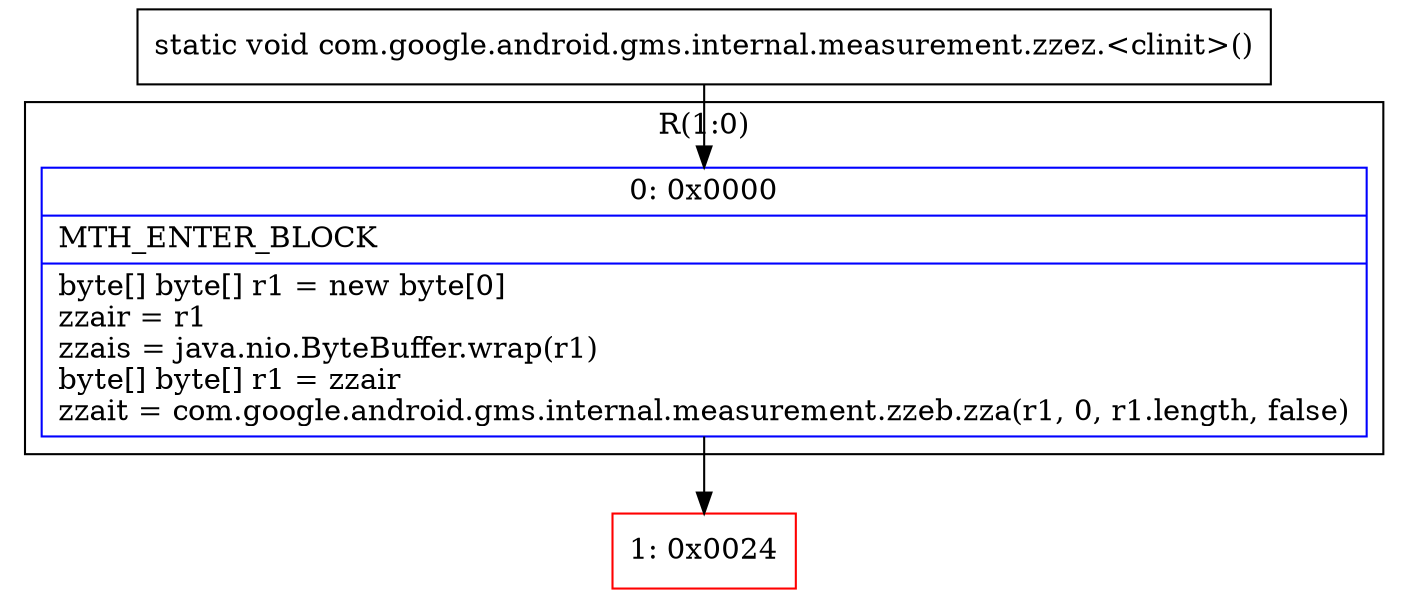 digraph "CFG forcom.google.android.gms.internal.measurement.zzez.\<clinit\>()V" {
subgraph cluster_Region_386334072 {
label = "R(1:0)";
node [shape=record,color=blue];
Node_0 [shape=record,label="{0\:\ 0x0000|MTH_ENTER_BLOCK\l|byte[] byte[] r1 = new byte[0]\lzzair = r1\lzzais = java.nio.ByteBuffer.wrap(r1)\lbyte[] byte[] r1 = zzair\lzzait = com.google.android.gms.internal.measurement.zzeb.zza(r1, 0, r1.length, false)\l}"];
}
Node_1 [shape=record,color=red,label="{1\:\ 0x0024}"];
MethodNode[shape=record,label="{static void com.google.android.gms.internal.measurement.zzez.\<clinit\>() }"];
MethodNode -> Node_0;
Node_0 -> Node_1;
}

